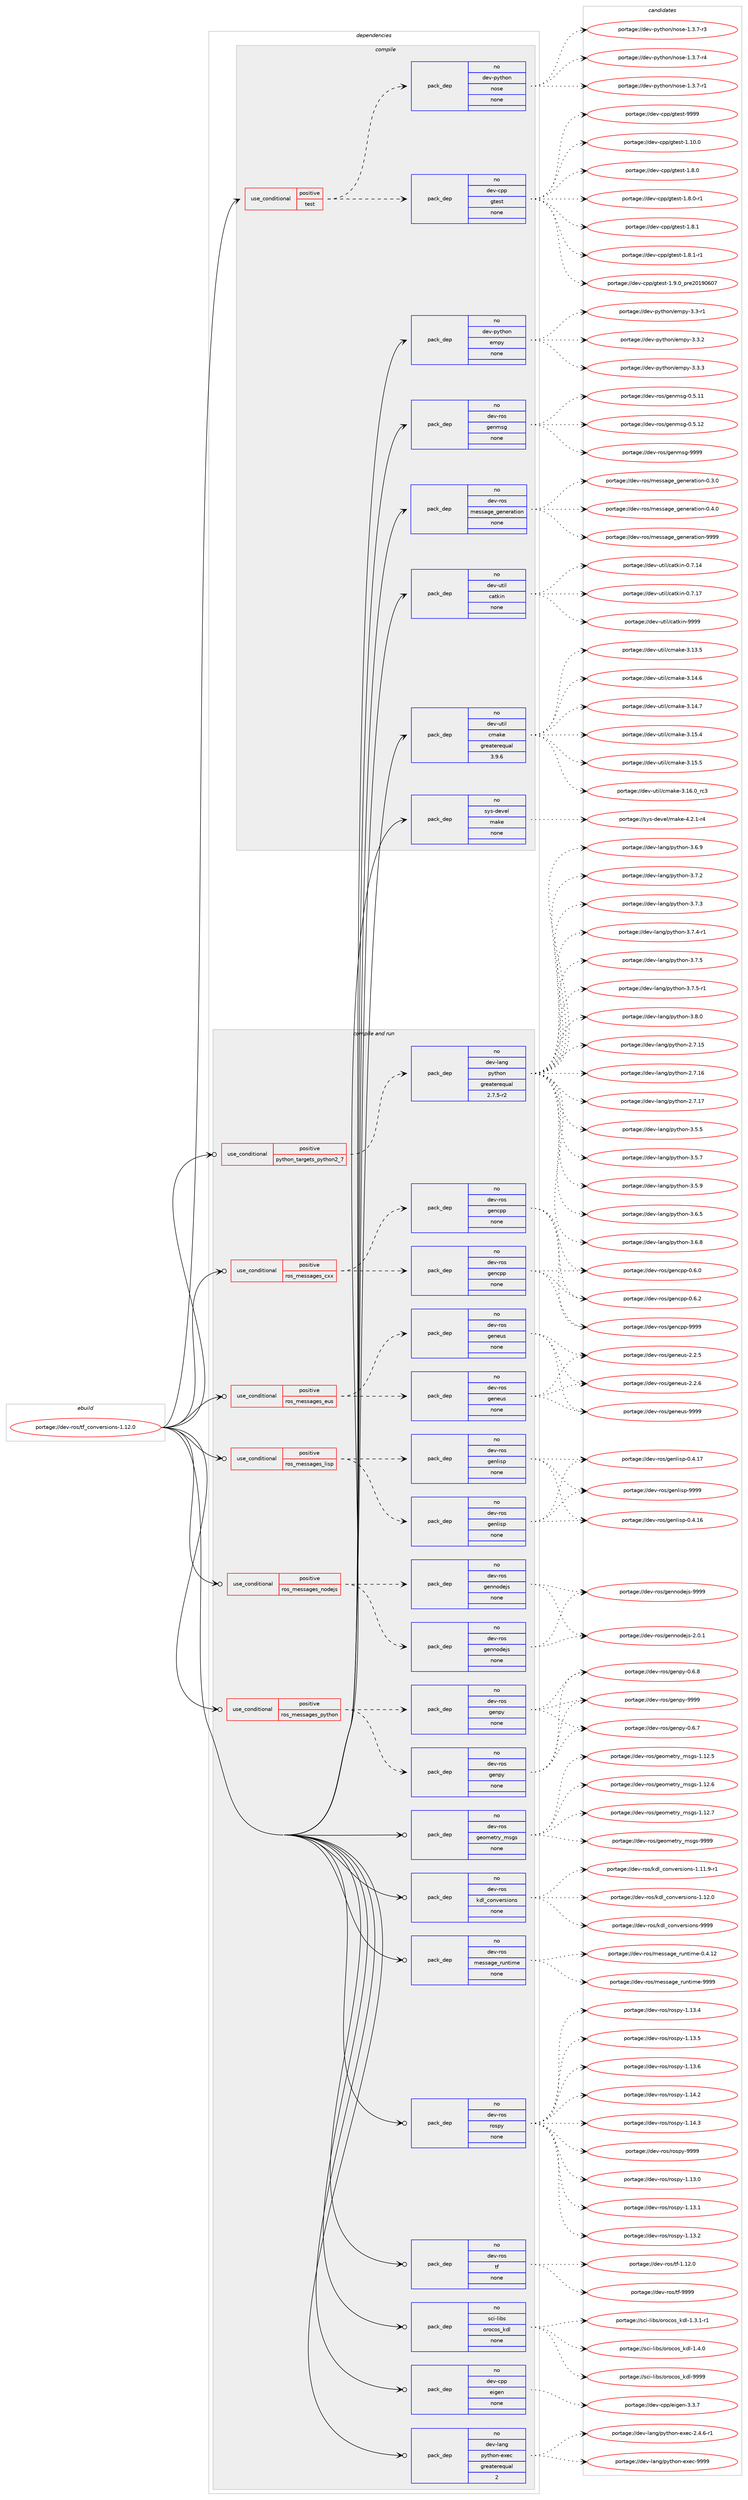 digraph prolog {

# *************
# Graph options
# *************

newrank=true;
concentrate=true;
compound=true;
graph [rankdir=LR,fontname=Helvetica,fontsize=10,ranksep=1.5];#, ranksep=2.5, nodesep=0.2];
edge  [arrowhead=vee];
node  [fontname=Helvetica,fontsize=10];

# **********
# The ebuild
# **********

subgraph cluster_leftcol {
color=gray;
rank=same;
label=<<i>ebuild</i>>;
id [label="portage://dev-ros/tf_conversions-1.12.0", color=red, width=4, href="../dev-ros/tf_conversions-1.12.0.svg"];
}

# ****************
# The dependencies
# ****************

subgraph cluster_midcol {
color=gray;
label=<<i>dependencies</i>>;
subgraph cluster_compile {
fillcolor="#eeeeee";
style=filled;
label=<<i>compile</i>>;
subgraph cond45615 {
dependency206580 [label=<<TABLE BORDER="0" CELLBORDER="1" CELLSPACING="0" CELLPADDING="4"><TR><TD ROWSPAN="3" CELLPADDING="10">use_conditional</TD></TR><TR><TD>positive</TD></TR><TR><TD>test</TD></TR></TABLE>>, shape=none, color=red];
subgraph pack157539 {
dependency206581 [label=<<TABLE BORDER="0" CELLBORDER="1" CELLSPACING="0" CELLPADDING="4" WIDTH="220"><TR><TD ROWSPAN="6" CELLPADDING="30">pack_dep</TD></TR><TR><TD WIDTH="110">no</TD></TR><TR><TD>dev-cpp</TD></TR><TR><TD>gtest</TD></TR><TR><TD>none</TD></TR><TR><TD></TD></TR></TABLE>>, shape=none, color=blue];
}
dependency206580:e -> dependency206581:w [weight=20,style="dashed",arrowhead="vee"];
subgraph pack157540 {
dependency206582 [label=<<TABLE BORDER="0" CELLBORDER="1" CELLSPACING="0" CELLPADDING="4" WIDTH="220"><TR><TD ROWSPAN="6" CELLPADDING="30">pack_dep</TD></TR><TR><TD WIDTH="110">no</TD></TR><TR><TD>dev-python</TD></TR><TR><TD>nose</TD></TR><TR><TD>none</TD></TR><TR><TD></TD></TR></TABLE>>, shape=none, color=blue];
}
dependency206580:e -> dependency206582:w [weight=20,style="dashed",arrowhead="vee"];
}
id:e -> dependency206580:w [weight=20,style="solid",arrowhead="vee"];
subgraph pack157541 {
dependency206583 [label=<<TABLE BORDER="0" CELLBORDER="1" CELLSPACING="0" CELLPADDING="4" WIDTH="220"><TR><TD ROWSPAN="6" CELLPADDING="30">pack_dep</TD></TR><TR><TD WIDTH="110">no</TD></TR><TR><TD>dev-python</TD></TR><TR><TD>empy</TD></TR><TR><TD>none</TD></TR><TR><TD></TD></TR></TABLE>>, shape=none, color=blue];
}
id:e -> dependency206583:w [weight=20,style="solid",arrowhead="vee"];
subgraph pack157542 {
dependency206584 [label=<<TABLE BORDER="0" CELLBORDER="1" CELLSPACING="0" CELLPADDING="4" WIDTH="220"><TR><TD ROWSPAN="6" CELLPADDING="30">pack_dep</TD></TR><TR><TD WIDTH="110">no</TD></TR><TR><TD>dev-ros</TD></TR><TR><TD>genmsg</TD></TR><TR><TD>none</TD></TR><TR><TD></TD></TR></TABLE>>, shape=none, color=blue];
}
id:e -> dependency206584:w [weight=20,style="solid",arrowhead="vee"];
subgraph pack157543 {
dependency206585 [label=<<TABLE BORDER="0" CELLBORDER="1" CELLSPACING="0" CELLPADDING="4" WIDTH="220"><TR><TD ROWSPAN="6" CELLPADDING="30">pack_dep</TD></TR><TR><TD WIDTH="110">no</TD></TR><TR><TD>dev-ros</TD></TR><TR><TD>message_generation</TD></TR><TR><TD>none</TD></TR><TR><TD></TD></TR></TABLE>>, shape=none, color=blue];
}
id:e -> dependency206585:w [weight=20,style="solid",arrowhead="vee"];
subgraph pack157544 {
dependency206586 [label=<<TABLE BORDER="0" CELLBORDER="1" CELLSPACING="0" CELLPADDING="4" WIDTH="220"><TR><TD ROWSPAN="6" CELLPADDING="30">pack_dep</TD></TR><TR><TD WIDTH="110">no</TD></TR><TR><TD>dev-util</TD></TR><TR><TD>catkin</TD></TR><TR><TD>none</TD></TR><TR><TD></TD></TR></TABLE>>, shape=none, color=blue];
}
id:e -> dependency206586:w [weight=20,style="solid",arrowhead="vee"];
subgraph pack157545 {
dependency206587 [label=<<TABLE BORDER="0" CELLBORDER="1" CELLSPACING="0" CELLPADDING="4" WIDTH="220"><TR><TD ROWSPAN="6" CELLPADDING="30">pack_dep</TD></TR><TR><TD WIDTH="110">no</TD></TR><TR><TD>dev-util</TD></TR><TR><TD>cmake</TD></TR><TR><TD>greaterequal</TD></TR><TR><TD>3.9.6</TD></TR></TABLE>>, shape=none, color=blue];
}
id:e -> dependency206587:w [weight=20,style="solid",arrowhead="vee"];
subgraph pack157546 {
dependency206588 [label=<<TABLE BORDER="0" CELLBORDER="1" CELLSPACING="0" CELLPADDING="4" WIDTH="220"><TR><TD ROWSPAN="6" CELLPADDING="30">pack_dep</TD></TR><TR><TD WIDTH="110">no</TD></TR><TR><TD>sys-devel</TD></TR><TR><TD>make</TD></TR><TR><TD>none</TD></TR><TR><TD></TD></TR></TABLE>>, shape=none, color=blue];
}
id:e -> dependency206588:w [weight=20,style="solid",arrowhead="vee"];
}
subgraph cluster_compileandrun {
fillcolor="#eeeeee";
style=filled;
label=<<i>compile and run</i>>;
subgraph cond45616 {
dependency206589 [label=<<TABLE BORDER="0" CELLBORDER="1" CELLSPACING="0" CELLPADDING="4"><TR><TD ROWSPAN="3" CELLPADDING="10">use_conditional</TD></TR><TR><TD>positive</TD></TR><TR><TD>python_targets_python2_7</TD></TR></TABLE>>, shape=none, color=red];
subgraph pack157547 {
dependency206590 [label=<<TABLE BORDER="0" CELLBORDER="1" CELLSPACING="0" CELLPADDING="4" WIDTH="220"><TR><TD ROWSPAN="6" CELLPADDING="30">pack_dep</TD></TR><TR><TD WIDTH="110">no</TD></TR><TR><TD>dev-lang</TD></TR><TR><TD>python</TD></TR><TR><TD>greaterequal</TD></TR><TR><TD>2.7.5-r2</TD></TR></TABLE>>, shape=none, color=blue];
}
dependency206589:e -> dependency206590:w [weight=20,style="dashed",arrowhead="vee"];
}
id:e -> dependency206589:w [weight=20,style="solid",arrowhead="odotvee"];
subgraph cond45617 {
dependency206591 [label=<<TABLE BORDER="0" CELLBORDER="1" CELLSPACING="0" CELLPADDING="4"><TR><TD ROWSPAN="3" CELLPADDING="10">use_conditional</TD></TR><TR><TD>positive</TD></TR><TR><TD>ros_messages_cxx</TD></TR></TABLE>>, shape=none, color=red];
subgraph pack157548 {
dependency206592 [label=<<TABLE BORDER="0" CELLBORDER="1" CELLSPACING="0" CELLPADDING="4" WIDTH="220"><TR><TD ROWSPAN="6" CELLPADDING="30">pack_dep</TD></TR><TR><TD WIDTH="110">no</TD></TR><TR><TD>dev-ros</TD></TR><TR><TD>gencpp</TD></TR><TR><TD>none</TD></TR><TR><TD></TD></TR></TABLE>>, shape=none, color=blue];
}
dependency206591:e -> dependency206592:w [weight=20,style="dashed",arrowhead="vee"];
subgraph pack157549 {
dependency206593 [label=<<TABLE BORDER="0" CELLBORDER="1" CELLSPACING="0" CELLPADDING="4" WIDTH="220"><TR><TD ROWSPAN="6" CELLPADDING="30">pack_dep</TD></TR><TR><TD WIDTH="110">no</TD></TR><TR><TD>dev-ros</TD></TR><TR><TD>gencpp</TD></TR><TR><TD>none</TD></TR><TR><TD></TD></TR></TABLE>>, shape=none, color=blue];
}
dependency206591:e -> dependency206593:w [weight=20,style="dashed",arrowhead="vee"];
}
id:e -> dependency206591:w [weight=20,style="solid",arrowhead="odotvee"];
subgraph cond45618 {
dependency206594 [label=<<TABLE BORDER="0" CELLBORDER="1" CELLSPACING="0" CELLPADDING="4"><TR><TD ROWSPAN="3" CELLPADDING="10">use_conditional</TD></TR><TR><TD>positive</TD></TR><TR><TD>ros_messages_eus</TD></TR></TABLE>>, shape=none, color=red];
subgraph pack157550 {
dependency206595 [label=<<TABLE BORDER="0" CELLBORDER="1" CELLSPACING="0" CELLPADDING="4" WIDTH="220"><TR><TD ROWSPAN="6" CELLPADDING="30">pack_dep</TD></TR><TR><TD WIDTH="110">no</TD></TR><TR><TD>dev-ros</TD></TR><TR><TD>geneus</TD></TR><TR><TD>none</TD></TR><TR><TD></TD></TR></TABLE>>, shape=none, color=blue];
}
dependency206594:e -> dependency206595:w [weight=20,style="dashed",arrowhead="vee"];
subgraph pack157551 {
dependency206596 [label=<<TABLE BORDER="0" CELLBORDER="1" CELLSPACING="0" CELLPADDING="4" WIDTH="220"><TR><TD ROWSPAN="6" CELLPADDING="30">pack_dep</TD></TR><TR><TD WIDTH="110">no</TD></TR><TR><TD>dev-ros</TD></TR><TR><TD>geneus</TD></TR><TR><TD>none</TD></TR><TR><TD></TD></TR></TABLE>>, shape=none, color=blue];
}
dependency206594:e -> dependency206596:w [weight=20,style="dashed",arrowhead="vee"];
}
id:e -> dependency206594:w [weight=20,style="solid",arrowhead="odotvee"];
subgraph cond45619 {
dependency206597 [label=<<TABLE BORDER="0" CELLBORDER="1" CELLSPACING="0" CELLPADDING="4"><TR><TD ROWSPAN="3" CELLPADDING="10">use_conditional</TD></TR><TR><TD>positive</TD></TR><TR><TD>ros_messages_lisp</TD></TR></TABLE>>, shape=none, color=red];
subgraph pack157552 {
dependency206598 [label=<<TABLE BORDER="0" CELLBORDER="1" CELLSPACING="0" CELLPADDING="4" WIDTH="220"><TR><TD ROWSPAN="6" CELLPADDING="30">pack_dep</TD></TR><TR><TD WIDTH="110">no</TD></TR><TR><TD>dev-ros</TD></TR><TR><TD>genlisp</TD></TR><TR><TD>none</TD></TR><TR><TD></TD></TR></TABLE>>, shape=none, color=blue];
}
dependency206597:e -> dependency206598:w [weight=20,style="dashed",arrowhead="vee"];
subgraph pack157553 {
dependency206599 [label=<<TABLE BORDER="0" CELLBORDER="1" CELLSPACING="0" CELLPADDING="4" WIDTH="220"><TR><TD ROWSPAN="6" CELLPADDING="30">pack_dep</TD></TR><TR><TD WIDTH="110">no</TD></TR><TR><TD>dev-ros</TD></TR><TR><TD>genlisp</TD></TR><TR><TD>none</TD></TR><TR><TD></TD></TR></TABLE>>, shape=none, color=blue];
}
dependency206597:e -> dependency206599:w [weight=20,style="dashed",arrowhead="vee"];
}
id:e -> dependency206597:w [weight=20,style="solid",arrowhead="odotvee"];
subgraph cond45620 {
dependency206600 [label=<<TABLE BORDER="0" CELLBORDER="1" CELLSPACING="0" CELLPADDING="4"><TR><TD ROWSPAN="3" CELLPADDING="10">use_conditional</TD></TR><TR><TD>positive</TD></TR><TR><TD>ros_messages_nodejs</TD></TR></TABLE>>, shape=none, color=red];
subgraph pack157554 {
dependency206601 [label=<<TABLE BORDER="0" CELLBORDER="1" CELLSPACING="0" CELLPADDING="4" WIDTH="220"><TR><TD ROWSPAN="6" CELLPADDING="30">pack_dep</TD></TR><TR><TD WIDTH="110">no</TD></TR><TR><TD>dev-ros</TD></TR><TR><TD>gennodejs</TD></TR><TR><TD>none</TD></TR><TR><TD></TD></TR></TABLE>>, shape=none, color=blue];
}
dependency206600:e -> dependency206601:w [weight=20,style="dashed",arrowhead="vee"];
subgraph pack157555 {
dependency206602 [label=<<TABLE BORDER="0" CELLBORDER="1" CELLSPACING="0" CELLPADDING="4" WIDTH="220"><TR><TD ROWSPAN="6" CELLPADDING="30">pack_dep</TD></TR><TR><TD WIDTH="110">no</TD></TR><TR><TD>dev-ros</TD></TR><TR><TD>gennodejs</TD></TR><TR><TD>none</TD></TR><TR><TD></TD></TR></TABLE>>, shape=none, color=blue];
}
dependency206600:e -> dependency206602:w [weight=20,style="dashed",arrowhead="vee"];
}
id:e -> dependency206600:w [weight=20,style="solid",arrowhead="odotvee"];
subgraph cond45621 {
dependency206603 [label=<<TABLE BORDER="0" CELLBORDER="1" CELLSPACING="0" CELLPADDING="4"><TR><TD ROWSPAN="3" CELLPADDING="10">use_conditional</TD></TR><TR><TD>positive</TD></TR><TR><TD>ros_messages_python</TD></TR></TABLE>>, shape=none, color=red];
subgraph pack157556 {
dependency206604 [label=<<TABLE BORDER="0" CELLBORDER="1" CELLSPACING="0" CELLPADDING="4" WIDTH="220"><TR><TD ROWSPAN="6" CELLPADDING="30">pack_dep</TD></TR><TR><TD WIDTH="110">no</TD></TR><TR><TD>dev-ros</TD></TR><TR><TD>genpy</TD></TR><TR><TD>none</TD></TR><TR><TD></TD></TR></TABLE>>, shape=none, color=blue];
}
dependency206603:e -> dependency206604:w [weight=20,style="dashed",arrowhead="vee"];
subgraph pack157557 {
dependency206605 [label=<<TABLE BORDER="0" CELLBORDER="1" CELLSPACING="0" CELLPADDING="4" WIDTH="220"><TR><TD ROWSPAN="6" CELLPADDING="30">pack_dep</TD></TR><TR><TD WIDTH="110">no</TD></TR><TR><TD>dev-ros</TD></TR><TR><TD>genpy</TD></TR><TR><TD>none</TD></TR><TR><TD></TD></TR></TABLE>>, shape=none, color=blue];
}
dependency206603:e -> dependency206605:w [weight=20,style="dashed",arrowhead="vee"];
}
id:e -> dependency206603:w [weight=20,style="solid",arrowhead="odotvee"];
subgraph pack157558 {
dependency206606 [label=<<TABLE BORDER="0" CELLBORDER="1" CELLSPACING="0" CELLPADDING="4" WIDTH="220"><TR><TD ROWSPAN="6" CELLPADDING="30">pack_dep</TD></TR><TR><TD WIDTH="110">no</TD></TR><TR><TD>dev-cpp</TD></TR><TR><TD>eigen</TD></TR><TR><TD>none</TD></TR><TR><TD></TD></TR></TABLE>>, shape=none, color=blue];
}
id:e -> dependency206606:w [weight=20,style="solid",arrowhead="odotvee"];
subgraph pack157559 {
dependency206607 [label=<<TABLE BORDER="0" CELLBORDER="1" CELLSPACING="0" CELLPADDING="4" WIDTH="220"><TR><TD ROWSPAN="6" CELLPADDING="30">pack_dep</TD></TR><TR><TD WIDTH="110">no</TD></TR><TR><TD>dev-lang</TD></TR><TR><TD>python-exec</TD></TR><TR><TD>greaterequal</TD></TR><TR><TD>2</TD></TR></TABLE>>, shape=none, color=blue];
}
id:e -> dependency206607:w [weight=20,style="solid",arrowhead="odotvee"];
subgraph pack157560 {
dependency206608 [label=<<TABLE BORDER="0" CELLBORDER="1" CELLSPACING="0" CELLPADDING="4" WIDTH="220"><TR><TD ROWSPAN="6" CELLPADDING="30">pack_dep</TD></TR><TR><TD WIDTH="110">no</TD></TR><TR><TD>dev-ros</TD></TR><TR><TD>geometry_msgs</TD></TR><TR><TD>none</TD></TR><TR><TD></TD></TR></TABLE>>, shape=none, color=blue];
}
id:e -> dependency206608:w [weight=20,style="solid",arrowhead="odotvee"];
subgraph pack157561 {
dependency206609 [label=<<TABLE BORDER="0" CELLBORDER="1" CELLSPACING="0" CELLPADDING="4" WIDTH="220"><TR><TD ROWSPAN="6" CELLPADDING="30">pack_dep</TD></TR><TR><TD WIDTH="110">no</TD></TR><TR><TD>dev-ros</TD></TR><TR><TD>kdl_conversions</TD></TR><TR><TD>none</TD></TR><TR><TD></TD></TR></TABLE>>, shape=none, color=blue];
}
id:e -> dependency206609:w [weight=20,style="solid",arrowhead="odotvee"];
subgraph pack157562 {
dependency206610 [label=<<TABLE BORDER="0" CELLBORDER="1" CELLSPACING="0" CELLPADDING="4" WIDTH="220"><TR><TD ROWSPAN="6" CELLPADDING="30">pack_dep</TD></TR><TR><TD WIDTH="110">no</TD></TR><TR><TD>dev-ros</TD></TR><TR><TD>message_runtime</TD></TR><TR><TD>none</TD></TR><TR><TD></TD></TR></TABLE>>, shape=none, color=blue];
}
id:e -> dependency206610:w [weight=20,style="solid",arrowhead="odotvee"];
subgraph pack157563 {
dependency206611 [label=<<TABLE BORDER="0" CELLBORDER="1" CELLSPACING="0" CELLPADDING="4" WIDTH="220"><TR><TD ROWSPAN="6" CELLPADDING="30">pack_dep</TD></TR><TR><TD WIDTH="110">no</TD></TR><TR><TD>dev-ros</TD></TR><TR><TD>rospy</TD></TR><TR><TD>none</TD></TR><TR><TD></TD></TR></TABLE>>, shape=none, color=blue];
}
id:e -> dependency206611:w [weight=20,style="solid",arrowhead="odotvee"];
subgraph pack157564 {
dependency206612 [label=<<TABLE BORDER="0" CELLBORDER="1" CELLSPACING="0" CELLPADDING="4" WIDTH="220"><TR><TD ROWSPAN="6" CELLPADDING="30">pack_dep</TD></TR><TR><TD WIDTH="110">no</TD></TR><TR><TD>dev-ros</TD></TR><TR><TD>tf</TD></TR><TR><TD>none</TD></TR><TR><TD></TD></TR></TABLE>>, shape=none, color=blue];
}
id:e -> dependency206612:w [weight=20,style="solid",arrowhead="odotvee"];
subgraph pack157565 {
dependency206613 [label=<<TABLE BORDER="0" CELLBORDER="1" CELLSPACING="0" CELLPADDING="4" WIDTH="220"><TR><TD ROWSPAN="6" CELLPADDING="30">pack_dep</TD></TR><TR><TD WIDTH="110">no</TD></TR><TR><TD>sci-libs</TD></TR><TR><TD>orocos_kdl</TD></TR><TR><TD>none</TD></TR><TR><TD></TD></TR></TABLE>>, shape=none, color=blue];
}
id:e -> dependency206613:w [weight=20,style="solid",arrowhead="odotvee"];
}
subgraph cluster_run {
fillcolor="#eeeeee";
style=filled;
label=<<i>run</i>>;
}
}

# **************
# The candidates
# **************

subgraph cluster_choices {
rank=same;
color=gray;
label=<<i>candidates</i>>;

subgraph choice157539 {
color=black;
nodesep=1;
choiceportage10010111845991121124710311610111511645494649484648 [label="portage://dev-cpp/gtest-1.10.0", color=red, width=4,href="../dev-cpp/gtest-1.10.0.svg"];
choiceportage100101118459911211247103116101115116454946564648 [label="portage://dev-cpp/gtest-1.8.0", color=red, width=4,href="../dev-cpp/gtest-1.8.0.svg"];
choiceportage1001011184599112112471031161011151164549465646484511449 [label="portage://dev-cpp/gtest-1.8.0-r1", color=red, width=4,href="../dev-cpp/gtest-1.8.0-r1.svg"];
choiceportage100101118459911211247103116101115116454946564649 [label="portage://dev-cpp/gtest-1.8.1", color=red, width=4,href="../dev-cpp/gtest-1.8.1.svg"];
choiceportage1001011184599112112471031161011151164549465646494511449 [label="portage://dev-cpp/gtest-1.8.1-r1", color=red, width=4,href="../dev-cpp/gtest-1.8.1-r1.svg"];
choiceportage100101118459911211247103116101115116454946574648951121141015048495748544855 [label="portage://dev-cpp/gtest-1.9.0_pre20190607", color=red, width=4,href="../dev-cpp/gtest-1.9.0_pre20190607.svg"];
choiceportage1001011184599112112471031161011151164557575757 [label="portage://dev-cpp/gtest-9999", color=red, width=4,href="../dev-cpp/gtest-9999.svg"];
dependency206581:e -> choiceportage10010111845991121124710311610111511645494649484648:w [style=dotted,weight="100"];
dependency206581:e -> choiceportage100101118459911211247103116101115116454946564648:w [style=dotted,weight="100"];
dependency206581:e -> choiceportage1001011184599112112471031161011151164549465646484511449:w [style=dotted,weight="100"];
dependency206581:e -> choiceportage100101118459911211247103116101115116454946564649:w [style=dotted,weight="100"];
dependency206581:e -> choiceportage1001011184599112112471031161011151164549465646494511449:w [style=dotted,weight="100"];
dependency206581:e -> choiceportage100101118459911211247103116101115116454946574648951121141015048495748544855:w [style=dotted,weight="100"];
dependency206581:e -> choiceportage1001011184599112112471031161011151164557575757:w [style=dotted,weight="100"];
}
subgraph choice157540 {
color=black;
nodesep=1;
choiceportage10010111845112121116104111110471101111151014549465146554511449 [label="portage://dev-python/nose-1.3.7-r1", color=red, width=4,href="../dev-python/nose-1.3.7-r1.svg"];
choiceportage10010111845112121116104111110471101111151014549465146554511451 [label="portage://dev-python/nose-1.3.7-r3", color=red, width=4,href="../dev-python/nose-1.3.7-r3.svg"];
choiceportage10010111845112121116104111110471101111151014549465146554511452 [label="portage://dev-python/nose-1.3.7-r4", color=red, width=4,href="../dev-python/nose-1.3.7-r4.svg"];
dependency206582:e -> choiceportage10010111845112121116104111110471101111151014549465146554511449:w [style=dotted,weight="100"];
dependency206582:e -> choiceportage10010111845112121116104111110471101111151014549465146554511451:w [style=dotted,weight="100"];
dependency206582:e -> choiceportage10010111845112121116104111110471101111151014549465146554511452:w [style=dotted,weight="100"];
}
subgraph choice157541 {
color=black;
nodesep=1;
choiceportage1001011184511212111610411111047101109112121455146514511449 [label="portage://dev-python/empy-3.3-r1", color=red, width=4,href="../dev-python/empy-3.3-r1.svg"];
choiceportage1001011184511212111610411111047101109112121455146514650 [label="portage://dev-python/empy-3.3.2", color=red, width=4,href="../dev-python/empy-3.3.2.svg"];
choiceportage1001011184511212111610411111047101109112121455146514651 [label="portage://dev-python/empy-3.3.3", color=red, width=4,href="../dev-python/empy-3.3.3.svg"];
dependency206583:e -> choiceportage1001011184511212111610411111047101109112121455146514511449:w [style=dotted,weight="100"];
dependency206583:e -> choiceportage1001011184511212111610411111047101109112121455146514650:w [style=dotted,weight="100"];
dependency206583:e -> choiceportage1001011184511212111610411111047101109112121455146514651:w [style=dotted,weight="100"];
}
subgraph choice157542 {
color=black;
nodesep=1;
choiceportage100101118451141111154710310111010911510345484653464949 [label="portage://dev-ros/genmsg-0.5.11", color=red, width=4,href="../dev-ros/genmsg-0.5.11.svg"];
choiceportage100101118451141111154710310111010911510345484653464950 [label="portage://dev-ros/genmsg-0.5.12", color=red, width=4,href="../dev-ros/genmsg-0.5.12.svg"];
choiceportage10010111845114111115471031011101091151034557575757 [label="portage://dev-ros/genmsg-9999", color=red, width=4,href="../dev-ros/genmsg-9999.svg"];
dependency206584:e -> choiceportage100101118451141111154710310111010911510345484653464949:w [style=dotted,weight="100"];
dependency206584:e -> choiceportage100101118451141111154710310111010911510345484653464950:w [style=dotted,weight="100"];
dependency206584:e -> choiceportage10010111845114111115471031011101091151034557575757:w [style=dotted,weight="100"];
}
subgraph choice157543 {
color=black;
nodesep=1;
choiceportage1001011184511411111547109101115115971031019510310111010111497116105111110454846514648 [label="portage://dev-ros/message_generation-0.3.0", color=red, width=4,href="../dev-ros/message_generation-0.3.0.svg"];
choiceportage1001011184511411111547109101115115971031019510310111010111497116105111110454846524648 [label="portage://dev-ros/message_generation-0.4.0", color=red, width=4,href="../dev-ros/message_generation-0.4.0.svg"];
choiceportage10010111845114111115471091011151159710310195103101110101114971161051111104557575757 [label="portage://dev-ros/message_generation-9999", color=red, width=4,href="../dev-ros/message_generation-9999.svg"];
dependency206585:e -> choiceportage1001011184511411111547109101115115971031019510310111010111497116105111110454846514648:w [style=dotted,weight="100"];
dependency206585:e -> choiceportage1001011184511411111547109101115115971031019510310111010111497116105111110454846524648:w [style=dotted,weight="100"];
dependency206585:e -> choiceportage10010111845114111115471091011151159710310195103101110101114971161051111104557575757:w [style=dotted,weight="100"];
}
subgraph choice157544 {
color=black;
nodesep=1;
choiceportage1001011184511711610510847999711610710511045484655464952 [label="portage://dev-util/catkin-0.7.14", color=red, width=4,href="../dev-util/catkin-0.7.14.svg"];
choiceportage1001011184511711610510847999711610710511045484655464955 [label="portage://dev-util/catkin-0.7.17", color=red, width=4,href="../dev-util/catkin-0.7.17.svg"];
choiceportage100101118451171161051084799971161071051104557575757 [label="portage://dev-util/catkin-9999", color=red, width=4,href="../dev-util/catkin-9999.svg"];
dependency206586:e -> choiceportage1001011184511711610510847999711610710511045484655464952:w [style=dotted,weight="100"];
dependency206586:e -> choiceportage1001011184511711610510847999711610710511045484655464955:w [style=dotted,weight="100"];
dependency206586:e -> choiceportage100101118451171161051084799971161071051104557575757:w [style=dotted,weight="100"];
}
subgraph choice157545 {
color=black;
nodesep=1;
choiceportage1001011184511711610510847991099710710145514649514653 [label="portage://dev-util/cmake-3.13.5", color=red, width=4,href="../dev-util/cmake-3.13.5.svg"];
choiceportage1001011184511711610510847991099710710145514649524654 [label="portage://dev-util/cmake-3.14.6", color=red, width=4,href="../dev-util/cmake-3.14.6.svg"];
choiceportage1001011184511711610510847991099710710145514649524655 [label="portage://dev-util/cmake-3.14.7", color=red, width=4,href="../dev-util/cmake-3.14.7.svg"];
choiceportage1001011184511711610510847991099710710145514649534652 [label="portage://dev-util/cmake-3.15.4", color=red, width=4,href="../dev-util/cmake-3.15.4.svg"];
choiceportage1001011184511711610510847991099710710145514649534653 [label="portage://dev-util/cmake-3.15.5", color=red, width=4,href="../dev-util/cmake-3.15.5.svg"];
choiceportage1001011184511711610510847991099710710145514649544648951149951 [label="portage://dev-util/cmake-3.16.0_rc3", color=red, width=4,href="../dev-util/cmake-3.16.0_rc3.svg"];
dependency206587:e -> choiceportage1001011184511711610510847991099710710145514649514653:w [style=dotted,weight="100"];
dependency206587:e -> choiceportage1001011184511711610510847991099710710145514649524654:w [style=dotted,weight="100"];
dependency206587:e -> choiceportage1001011184511711610510847991099710710145514649524655:w [style=dotted,weight="100"];
dependency206587:e -> choiceportage1001011184511711610510847991099710710145514649534652:w [style=dotted,weight="100"];
dependency206587:e -> choiceportage1001011184511711610510847991099710710145514649534653:w [style=dotted,weight="100"];
dependency206587:e -> choiceportage1001011184511711610510847991099710710145514649544648951149951:w [style=dotted,weight="100"];
}
subgraph choice157546 {
color=black;
nodesep=1;
choiceportage1151211154510010111810110847109971071014552465046494511452 [label="portage://sys-devel/make-4.2.1-r4", color=red, width=4,href="../sys-devel/make-4.2.1-r4.svg"];
dependency206588:e -> choiceportage1151211154510010111810110847109971071014552465046494511452:w [style=dotted,weight="100"];
}
subgraph choice157547 {
color=black;
nodesep=1;
choiceportage10010111845108971101034711212111610411111045504655464953 [label="portage://dev-lang/python-2.7.15", color=red, width=4,href="../dev-lang/python-2.7.15.svg"];
choiceportage10010111845108971101034711212111610411111045504655464954 [label="portage://dev-lang/python-2.7.16", color=red, width=4,href="../dev-lang/python-2.7.16.svg"];
choiceportage10010111845108971101034711212111610411111045504655464955 [label="portage://dev-lang/python-2.7.17", color=red, width=4,href="../dev-lang/python-2.7.17.svg"];
choiceportage100101118451089711010347112121116104111110455146534653 [label="portage://dev-lang/python-3.5.5", color=red, width=4,href="../dev-lang/python-3.5.5.svg"];
choiceportage100101118451089711010347112121116104111110455146534655 [label="portage://dev-lang/python-3.5.7", color=red, width=4,href="../dev-lang/python-3.5.7.svg"];
choiceportage100101118451089711010347112121116104111110455146534657 [label="portage://dev-lang/python-3.5.9", color=red, width=4,href="../dev-lang/python-3.5.9.svg"];
choiceportage100101118451089711010347112121116104111110455146544653 [label="portage://dev-lang/python-3.6.5", color=red, width=4,href="../dev-lang/python-3.6.5.svg"];
choiceportage100101118451089711010347112121116104111110455146544656 [label="portage://dev-lang/python-3.6.8", color=red, width=4,href="../dev-lang/python-3.6.8.svg"];
choiceportage100101118451089711010347112121116104111110455146544657 [label="portage://dev-lang/python-3.6.9", color=red, width=4,href="../dev-lang/python-3.6.9.svg"];
choiceportage100101118451089711010347112121116104111110455146554650 [label="portage://dev-lang/python-3.7.2", color=red, width=4,href="../dev-lang/python-3.7.2.svg"];
choiceportage100101118451089711010347112121116104111110455146554651 [label="portage://dev-lang/python-3.7.3", color=red, width=4,href="../dev-lang/python-3.7.3.svg"];
choiceportage1001011184510897110103471121211161041111104551465546524511449 [label="portage://dev-lang/python-3.7.4-r1", color=red, width=4,href="../dev-lang/python-3.7.4-r1.svg"];
choiceportage100101118451089711010347112121116104111110455146554653 [label="portage://dev-lang/python-3.7.5", color=red, width=4,href="../dev-lang/python-3.7.5.svg"];
choiceportage1001011184510897110103471121211161041111104551465546534511449 [label="portage://dev-lang/python-3.7.5-r1", color=red, width=4,href="../dev-lang/python-3.7.5-r1.svg"];
choiceportage100101118451089711010347112121116104111110455146564648 [label="portage://dev-lang/python-3.8.0", color=red, width=4,href="../dev-lang/python-3.8.0.svg"];
dependency206590:e -> choiceportage10010111845108971101034711212111610411111045504655464953:w [style=dotted,weight="100"];
dependency206590:e -> choiceportage10010111845108971101034711212111610411111045504655464954:w [style=dotted,weight="100"];
dependency206590:e -> choiceportage10010111845108971101034711212111610411111045504655464955:w [style=dotted,weight="100"];
dependency206590:e -> choiceportage100101118451089711010347112121116104111110455146534653:w [style=dotted,weight="100"];
dependency206590:e -> choiceportage100101118451089711010347112121116104111110455146534655:w [style=dotted,weight="100"];
dependency206590:e -> choiceportage100101118451089711010347112121116104111110455146534657:w [style=dotted,weight="100"];
dependency206590:e -> choiceportage100101118451089711010347112121116104111110455146544653:w [style=dotted,weight="100"];
dependency206590:e -> choiceportage100101118451089711010347112121116104111110455146544656:w [style=dotted,weight="100"];
dependency206590:e -> choiceportage100101118451089711010347112121116104111110455146544657:w [style=dotted,weight="100"];
dependency206590:e -> choiceportage100101118451089711010347112121116104111110455146554650:w [style=dotted,weight="100"];
dependency206590:e -> choiceportage100101118451089711010347112121116104111110455146554651:w [style=dotted,weight="100"];
dependency206590:e -> choiceportage1001011184510897110103471121211161041111104551465546524511449:w [style=dotted,weight="100"];
dependency206590:e -> choiceportage100101118451089711010347112121116104111110455146554653:w [style=dotted,weight="100"];
dependency206590:e -> choiceportage1001011184510897110103471121211161041111104551465546534511449:w [style=dotted,weight="100"];
dependency206590:e -> choiceportage100101118451089711010347112121116104111110455146564648:w [style=dotted,weight="100"];
}
subgraph choice157548 {
color=black;
nodesep=1;
choiceportage100101118451141111154710310111099112112454846544648 [label="portage://dev-ros/gencpp-0.6.0", color=red, width=4,href="../dev-ros/gencpp-0.6.0.svg"];
choiceportage100101118451141111154710310111099112112454846544650 [label="portage://dev-ros/gencpp-0.6.2", color=red, width=4,href="../dev-ros/gencpp-0.6.2.svg"];
choiceportage1001011184511411111547103101110991121124557575757 [label="portage://dev-ros/gencpp-9999", color=red, width=4,href="../dev-ros/gencpp-9999.svg"];
dependency206592:e -> choiceportage100101118451141111154710310111099112112454846544648:w [style=dotted,weight="100"];
dependency206592:e -> choiceportage100101118451141111154710310111099112112454846544650:w [style=dotted,weight="100"];
dependency206592:e -> choiceportage1001011184511411111547103101110991121124557575757:w [style=dotted,weight="100"];
}
subgraph choice157549 {
color=black;
nodesep=1;
choiceportage100101118451141111154710310111099112112454846544648 [label="portage://dev-ros/gencpp-0.6.0", color=red, width=4,href="../dev-ros/gencpp-0.6.0.svg"];
choiceportage100101118451141111154710310111099112112454846544650 [label="portage://dev-ros/gencpp-0.6.2", color=red, width=4,href="../dev-ros/gencpp-0.6.2.svg"];
choiceportage1001011184511411111547103101110991121124557575757 [label="portage://dev-ros/gencpp-9999", color=red, width=4,href="../dev-ros/gencpp-9999.svg"];
dependency206593:e -> choiceportage100101118451141111154710310111099112112454846544648:w [style=dotted,weight="100"];
dependency206593:e -> choiceportage100101118451141111154710310111099112112454846544650:w [style=dotted,weight="100"];
dependency206593:e -> choiceportage1001011184511411111547103101110991121124557575757:w [style=dotted,weight="100"];
}
subgraph choice157550 {
color=black;
nodesep=1;
choiceportage1001011184511411111547103101110101117115455046504653 [label="portage://dev-ros/geneus-2.2.5", color=red, width=4,href="../dev-ros/geneus-2.2.5.svg"];
choiceportage1001011184511411111547103101110101117115455046504654 [label="portage://dev-ros/geneus-2.2.6", color=red, width=4,href="../dev-ros/geneus-2.2.6.svg"];
choiceportage10010111845114111115471031011101011171154557575757 [label="portage://dev-ros/geneus-9999", color=red, width=4,href="../dev-ros/geneus-9999.svg"];
dependency206595:e -> choiceportage1001011184511411111547103101110101117115455046504653:w [style=dotted,weight="100"];
dependency206595:e -> choiceportage1001011184511411111547103101110101117115455046504654:w [style=dotted,weight="100"];
dependency206595:e -> choiceportage10010111845114111115471031011101011171154557575757:w [style=dotted,weight="100"];
}
subgraph choice157551 {
color=black;
nodesep=1;
choiceportage1001011184511411111547103101110101117115455046504653 [label="portage://dev-ros/geneus-2.2.5", color=red, width=4,href="../dev-ros/geneus-2.2.5.svg"];
choiceportage1001011184511411111547103101110101117115455046504654 [label="portage://dev-ros/geneus-2.2.6", color=red, width=4,href="../dev-ros/geneus-2.2.6.svg"];
choiceportage10010111845114111115471031011101011171154557575757 [label="portage://dev-ros/geneus-9999", color=red, width=4,href="../dev-ros/geneus-9999.svg"];
dependency206596:e -> choiceportage1001011184511411111547103101110101117115455046504653:w [style=dotted,weight="100"];
dependency206596:e -> choiceportage1001011184511411111547103101110101117115455046504654:w [style=dotted,weight="100"];
dependency206596:e -> choiceportage10010111845114111115471031011101011171154557575757:w [style=dotted,weight="100"];
}
subgraph choice157552 {
color=black;
nodesep=1;
choiceportage100101118451141111154710310111010810511511245484652464954 [label="portage://dev-ros/genlisp-0.4.16", color=red, width=4,href="../dev-ros/genlisp-0.4.16.svg"];
choiceportage100101118451141111154710310111010810511511245484652464955 [label="portage://dev-ros/genlisp-0.4.17", color=red, width=4,href="../dev-ros/genlisp-0.4.17.svg"];
choiceportage10010111845114111115471031011101081051151124557575757 [label="portage://dev-ros/genlisp-9999", color=red, width=4,href="../dev-ros/genlisp-9999.svg"];
dependency206598:e -> choiceportage100101118451141111154710310111010810511511245484652464954:w [style=dotted,weight="100"];
dependency206598:e -> choiceportage100101118451141111154710310111010810511511245484652464955:w [style=dotted,weight="100"];
dependency206598:e -> choiceportage10010111845114111115471031011101081051151124557575757:w [style=dotted,weight="100"];
}
subgraph choice157553 {
color=black;
nodesep=1;
choiceportage100101118451141111154710310111010810511511245484652464954 [label="portage://dev-ros/genlisp-0.4.16", color=red, width=4,href="../dev-ros/genlisp-0.4.16.svg"];
choiceportage100101118451141111154710310111010810511511245484652464955 [label="portage://dev-ros/genlisp-0.4.17", color=red, width=4,href="../dev-ros/genlisp-0.4.17.svg"];
choiceportage10010111845114111115471031011101081051151124557575757 [label="portage://dev-ros/genlisp-9999", color=red, width=4,href="../dev-ros/genlisp-9999.svg"];
dependency206599:e -> choiceportage100101118451141111154710310111010810511511245484652464954:w [style=dotted,weight="100"];
dependency206599:e -> choiceportage100101118451141111154710310111010810511511245484652464955:w [style=dotted,weight="100"];
dependency206599:e -> choiceportage10010111845114111115471031011101081051151124557575757:w [style=dotted,weight="100"];
}
subgraph choice157554 {
color=black;
nodesep=1;
choiceportage1001011184511411111547103101110110111100101106115455046484649 [label="portage://dev-ros/gennodejs-2.0.1", color=red, width=4,href="../dev-ros/gennodejs-2.0.1.svg"];
choiceportage10010111845114111115471031011101101111001011061154557575757 [label="portage://dev-ros/gennodejs-9999", color=red, width=4,href="../dev-ros/gennodejs-9999.svg"];
dependency206601:e -> choiceportage1001011184511411111547103101110110111100101106115455046484649:w [style=dotted,weight="100"];
dependency206601:e -> choiceportage10010111845114111115471031011101101111001011061154557575757:w [style=dotted,weight="100"];
}
subgraph choice157555 {
color=black;
nodesep=1;
choiceportage1001011184511411111547103101110110111100101106115455046484649 [label="portage://dev-ros/gennodejs-2.0.1", color=red, width=4,href="../dev-ros/gennodejs-2.0.1.svg"];
choiceportage10010111845114111115471031011101101111001011061154557575757 [label="portage://dev-ros/gennodejs-9999", color=red, width=4,href="../dev-ros/gennodejs-9999.svg"];
dependency206602:e -> choiceportage1001011184511411111547103101110110111100101106115455046484649:w [style=dotted,weight="100"];
dependency206602:e -> choiceportage10010111845114111115471031011101101111001011061154557575757:w [style=dotted,weight="100"];
}
subgraph choice157556 {
color=black;
nodesep=1;
choiceportage1001011184511411111547103101110112121454846544655 [label="portage://dev-ros/genpy-0.6.7", color=red, width=4,href="../dev-ros/genpy-0.6.7.svg"];
choiceportage1001011184511411111547103101110112121454846544656 [label="portage://dev-ros/genpy-0.6.8", color=red, width=4,href="../dev-ros/genpy-0.6.8.svg"];
choiceportage10010111845114111115471031011101121214557575757 [label="portage://dev-ros/genpy-9999", color=red, width=4,href="../dev-ros/genpy-9999.svg"];
dependency206604:e -> choiceportage1001011184511411111547103101110112121454846544655:w [style=dotted,weight="100"];
dependency206604:e -> choiceportage1001011184511411111547103101110112121454846544656:w [style=dotted,weight="100"];
dependency206604:e -> choiceportage10010111845114111115471031011101121214557575757:w [style=dotted,weight="100"];
}
subgraph choice157557 {
color=black;
nodesep=1;
choiceportage1001011184511411111547103101110112121454846544655 [label="portage://dev-ros/genpy-0.6.7", color=red, width=4,href="../dev-ros/genpy-0.6.7.svg"];
choiceportage1001011184511411111547103101110112121454846544656 [label="portage://dev-ros/genpy-0.6.8", color=red, width=4,href="../dev-ros/genpy-0.6.8.svg"];
choiceportage10010111845114111115471031011101121214557575757 [label="portage://dev-ros/genpy-9999", color=red, width=4,href="../dev-ros/genpy-9999.svg"];
dependency206605:e -> choiceportage1001011184511411111547103101110112121454846544655:w [style=dotted,weight="100"];
dependency206605:e -> choiceportage1001011184511411111547103101110112121454846544656:w [style=dotted,weight="100"];
dependency206605:e -> choiceportage10010111845114111115471031011101121214557575757:w [style=dotted,weight="100"];
}
subgraph choice157558 {
color=black;
nodesep=1;
choiceportage100101118459911211247101105103101110455146514655 [label="portage://dev-cpp/eigen-3.3.7", color=red, width=4,href="../dev-cpp/eigen-3.3.7.svg"];
dependency206606:e -> choiceportage100101118459911211247101105103101110455146514655:w [style=dotted,weight="100"];
}
subgraph choice157559 {
color=black;
nodesep=1;
choiceportage10010111845108971101034711212111610411111045101120101994550465246544511449 [label="portage://dev-lang/python-exec-2.4.6-r1", color=red, width=4,href="../dev-lang/python-exec-2.4.6-r1.svg"];
choiceportage10010111845108971101034711212111610411111045101120101994557575757 [label="portage://dev-lang/python-exec-9999", color=red, width=4,href="../dev-lang/python-exec-9999.svg"];
dependency206607:e -> choiceportage10010111845108971101034711212111610411111045101120101994550465246544511449:w [style=dotted,weight="100"];
dependency206607:e -> choiceportage10010111845108971101034711212111610411111045101120101994557575757:w [style=dotted,weight="100"];
}
subgraph choice157560 {
color=black;
nodesep=1;
choiceportage10010111845114111115471031011111091011161141219510911510311545494649504653 [label="portage://dev-ros/geometry_msgs-1.12.5", color=red, width=4,href="../dev-ros/geometry_msgs-1.12.5.svg"];
choiceportage10010111845114111115471031011111091011161141219510911510311545494649504654 [label="portage://dev-ros/geometry_msgs-1.12.6", color=red, width=4,href="../dev-ros/geometry_msgs-1.12.6.svg"];
choiceportage10010111845114111115471031011111091011161141219510911510311545494649504655 [label="portage://dev-ros/geometry_msgs-1.12.7", color=red, width=4,href="../dev-ros/geometry_msgs-1.12.7.svg"];
choiceportage1001011184511411111547103101111109101116114121951091151031154557575757 [label="portage://dev-ros/geometry_msgs-9999", color=red, width=4,href="../dev-ros/geometry_msgs-9999.svg"];
dependency206608:e -> choiceportage10010111845114111115471031011111091011161141219510911510311545494649504653:w [style=dotted,weight="100"];
dependency206608:e -> choiceportage10010111845114111115471031011111091011161141219510911510311545494649504654:w [style=dotted,weight="100"];
dependency206608:e -> choiceportage10010111845114111115471031011111091011161141219510911510311545494649504655:w [style=dotted,weight="100"];
dependency206608:e -> choiceportage1001011184511411111547103101111109101116114121951091151031154557575757:w [style=dotted,weight="100"];
}
subgraph choice157561 {
color=black;
nodesep=1;
choiceportage10010111845114111115471071001089599111110118101114115105111110115454946494946574511449 [label="portage://dev-ros/kdl_conversions-1.11.9-r1", color=red, width=4,href="../dev-ros/kdl_conversions-1.11.9-r1.svg"];
choiceportage1001011184511411111547107100108959911111011810111411510511111011545494649504648 [label="portage://dev-ros/kdl_conversions-1.12.0", color=red, width=4,href="../dev-ros/kdl_conversions-1.12.0.svg"];
choiceportage100101118451141111154710710010895991111101181011141151051111101154557575757 [label="portage://dev-ros/kdl_conversions-9999", color=red, width=4,href="../dev-ros/kdl_conversions-9999.svg"];
dependency206609:e -> choiceportage10010111845114111115471071001089599111110118101114115105111110115454946494946574511449:w [style=dotted,weight="100"];
dependency206609:e -> choiceportage1001011184511411111547107100108959911111011810111411510511111011545494649504648:w [style=dotted,weight="100"];
dependency206609:e -> choiceportage100101118451141111154710710010895991111101181011141151051111101154557575757:w [style=dotted,weight="100"];
}
subgraph choice157562 {
color=black;
nodesep=1;
choiceportage1001011184511411111547109101115115971031019511411711011610510910145484652464950 [label="portage://dev-ros/message_runtime-0.4.12", color=red, width=4,href="../dev-ros/message_runtime-0.4.12.svg"];
choiceportage100101118451141111154710910111511597103101951141171101161051091014557575757 [label="portage://dev-ros/message_runtime-9999", color=red, width=4,href="../dev-ros/message_runtime-9999.svg"];
dependency206610:e -> choiceportage1001011184511411111547109101115115971031019511411711011610510910145484652464950:w [style=dotted,weight="100"];
dependency206610:e -> choiceportage100101118451141111154710910111511597103101951141171101161051091014557575757:w [style=dotted,weight="100"];
}
subgraph choice157563 {
color=black;
nodesep=1;
choiceportage100101118451141111154711411111511212145494649514648 [label="portage://dev-ros/rospy-1.13.0", color=red, width=4,href="../dev-ros/rospy-1.13.0.svg"];
choiceportage100101118451141111154711411111511212145494649514649 [label="portage://dev-ros/rospy-1.13.1", color=red, width=4,href="../dev-ros/rospy-1.13.1.svg"];
choiceportage100101118451141111154711411111511212145494649514650 [label="portage://dev-ros/rospy-1.13.2", color=red, width=4,href="../dev-ros/rospy-1.13.2.svg"];
choiceportage100101118451141111154711411111511212145494649514652 [label="portage://dev-ros/rospy-1.13.4", color=red, width=4,href="../dev-ros/rospy-1.13.4.svg"];
choiceportage100101118451141111154711411111511212145494649514653 [label="portage://dev-ros/rospy-1.13.5", color=red, width=4,href="../dev-ros/rospy-1.13.5.svg"];
choiceportage100101118451141111154711411111511212145494649514654 [label="portage://dev-ros/rospy-1.13.6", color=red, width=4,href="../dev-ros/rospy-1.13.6.svg"];
choiceportage100101118451141111154711411111511212145494649524650 [label="portage://dev-ros/rospy-1.14.2", color=red, width=4,href="../dev-ros/rospy-1.14.2.svg"];
choiceportage100101118451141111154711411111511212145494649524651 [label="portage://dev-ros/rospy-1.14.3", color=red, width=4,href="../dev-ros/rospy-1.14.3.svg"];
choiceportage10010111845114111115471141111151121214557575757 [label="portage://dev-ros/rospy-9999", color=red, width=4,href="../dev-ros/rospy-9999.svg"];
dependency206611:e -> choiceportage100101118451141111154711411111511212145494649514648:w [style=dotted,weight="100"];
dependency206611:e -> choiceportage100101118451141111154711411111511212145494649514649:w [style=dotted,weight="100"];
dependency206611:e -> choiceportage100101118451141111154711411111511212145494649514650:w [style=dotted,weight="100"];
dependency206611:e -> choiceportage100101118451141111154711411111511212145494649514652:w [style=dotted,weight="100"];
dependency206611:e -> choiceportage100101118451141111154711411111511212145494649514653:w [style=dotted,weight="100"];
dependency206611:e -> choiceportage100101118451141111154711411111511212145494649514654:w [style=dotted,weight="100"];
dependency206611:e -> choiceportage100101118451141111154711411111511212145494649524650:w [style=dotted,weight="100"];
dependency206611:e -> choiceportage100101118451141111154711411111511212145494649524651:w [style=dotted,weight="100"];
dependency206611:e -> choiceportage10010111845114111115471141111151121214557575757:w [style=dotted,weight="100"];
}
subgraph choice157564 {
color=black;
nodesep=1;
choiceportage100101118451141111154711610245494649504648 [label="portage://dev-ros/tf-1.12.0", color=red, width=4,href="../dev-ros/tf-1.12.0.svg"];
choiceportage10010111845114111115471161024557575757 [label="portage://dev-ros/tf-9999", color=red, width=4,href="../dev-ros/tf-9999.svg"];
dependency206612:e -> choiceportage100101118451141111154711610245494649504648:w [style=dotted,weight="100"];
dependency206612:e -> choiceportage10010111845114111115471161024557575757:w [style=dotted,weight="100"];
}
subgraph choice157565 {
color=black;
nodesep=1;
choiceportage1159910545108105981154711111411199111115951071001084549465146494511449 [label="portage://sci-libs/orocos_kdl-1.3.1-r1", color=red, width=4,href="../sci-libs/orocos_kdl-1.3.1-r1.svg"];
choiceportage115991054510810598115471111141119911111595107100108454946524648 [label="portage://sci-libs/orocos_kdl-1.4.0", color=red, width=4,href="../sci-libs/orocos_kdl-1.4.0.svg"];
choiceportage1159910545108105981154711111411199111115951071001084557575757 [label="portage://sci-libs/orocos_kdl-9999", color=red, width=4,href="../sci-libs/orocos_kdl-9999.svg"];
dependency206613:e -> choiceportage1159910545108105981154711111411199111115951071001084549465146494511449:w [style=dotted,weight="100"];
dependency206613:e -> choiceportage115991054510810598115471111141119911111595107100108454946524648:w [style=dotted,weight="100"];
dependency206613:e -> choiceportage1159910545108105981154711111411199111115951071001084557575757:w [style=dotted,weight="100"];
}
}

}
